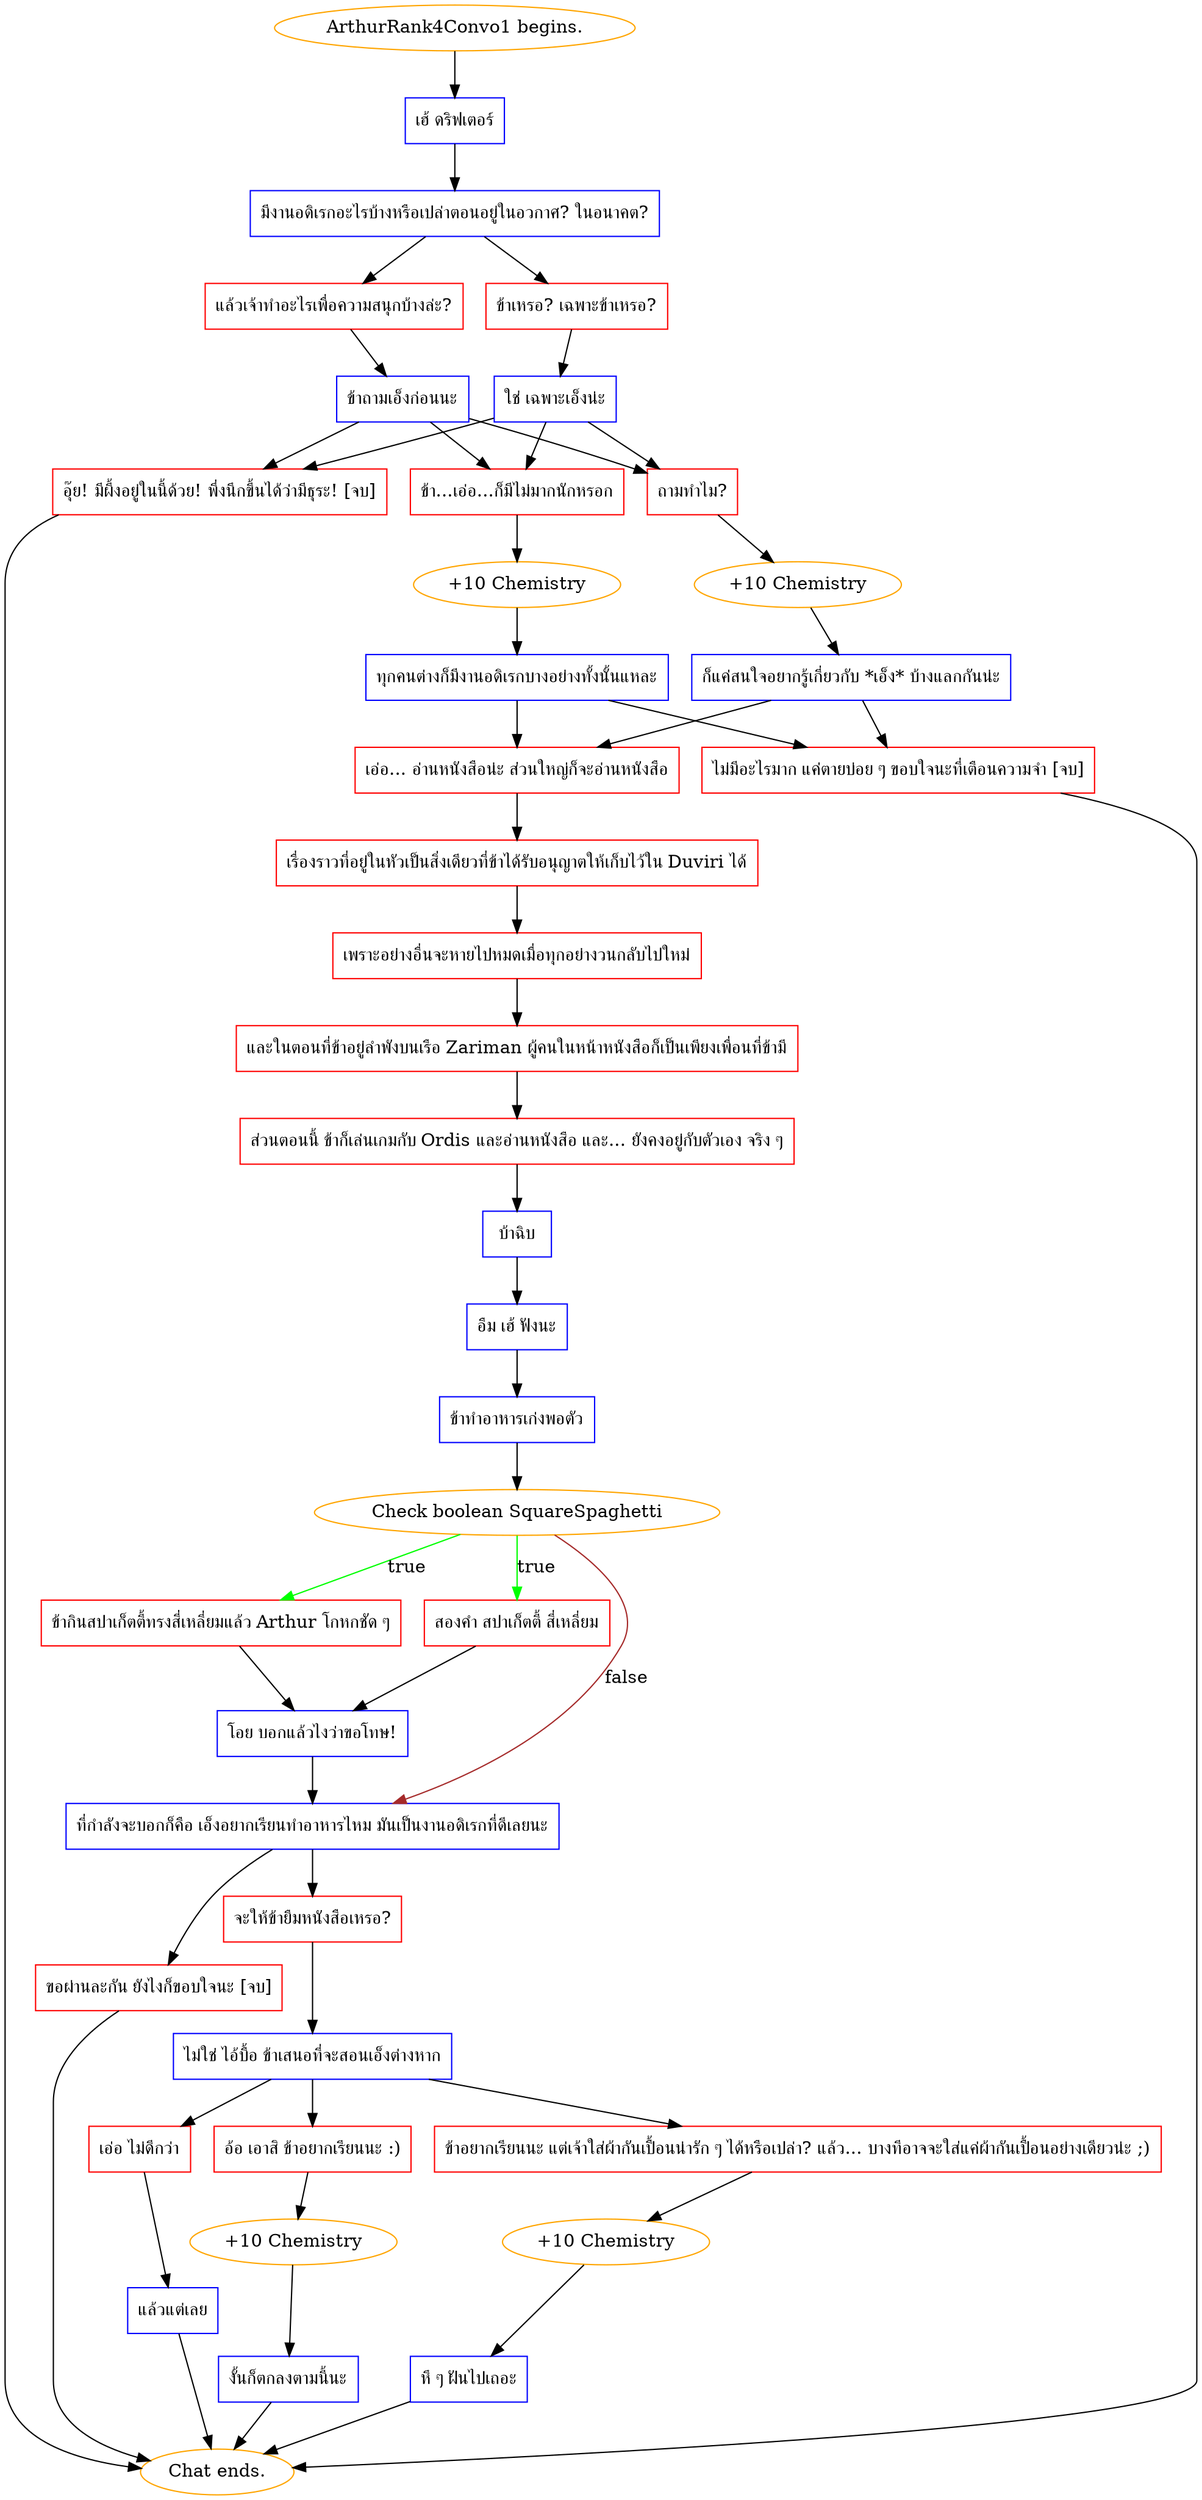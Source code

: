 digraph {
	"ArthurRank4Convo1 begins." [color=orange];
		"ArthurRank4Convo1 begins." -> j2248276952;
	j2248276952 [label="เฮ้ ดริฟเตอร์",shape=box,color=blue];
		j2248276952 -> j989100423;
	j989100423 [label="มีงานอดิเรกอะไรบ้างหรือเปล่าตอนอยู่ในอวกาศ? ในอนาคต?",shape=box,color=blue];
		j989100423 -> j906201364;
		j989100423 -> j2629256850;
	j906201364 [label="แล้วเจ้าทำอะไรเพื่อความสนุกบ้างล่ะ?",shape=box,color=red];
		j906201364 -> j2856789692;
	j2629256850 [label="ข้าเหรอ? เฉพาะข้าเหรอ?",shape=box,color=red];
		j2629256850 -> j1635733593;
	j2856789692 [label="ข้าถามเอ็งก่อนนะ",shape=box,color=blue];
		j2856789692 -> j3421189264;
		j2856789692 -> j3283752046;
		j2856789692 -> j359358867;
	j1635733593 [label="ใช่ เฉพาะเอ็งน่ะ",shape=box,color=blue];
		j1635733593 -> j3421189264;
		j1635733593 -> j3283752046;
		j1635733593 -> j359358867;
	j3421189264 [label="ข้า...เอ่อ...ก็มีไม่มากนักหรอก",shape=box,color=red];
		j3421189264 -> j1488252354;
	j3283752046 [label="ถามทำไม?",shape=box,color=red];
		j3283752046 -> j3176257047;
	j359358867 [label="อุ๊ย! มีผึ้งอยู่ในนี้ด้วย! พึ่งนึกขึ้นได้ว่ามีธุระ! [จบ]",shape=box,color=red];
		j359358867 -> "Chat ends.";
	j1488252354 [label="+10 Chemistry",color=orange];
		j1488252354 -> j3941308244;
	j3176257047 [label="+10 Chemistry",color=orange];
		j3176257047 -> j1357882383;
	"Chat ends." [color=orange];
	j3941308244 [label="ทุกคนต่างก็มีงานอดิเรกบางอย่างทั้งนั้นแหละ",shape=box,color=blue];
		j3941308244 -> j3617426726;
		j3941308244 -> j2884048923;
	j1357882383 [label="ก็แค่สนใจอยากรู้เกี่ยวกับ *เอ็ง* บ้างแลกกันน่ะ",shape=box,color=blue];
		j1357882383 -> j3617426726;
		j1357882383 -> j2884048923;
	j3617426726 [label="ไม่มีอะไรมาก แค่ตายบ่อย ๆ ขอบใจนะที่เตือนความจำ [จบ]",shape=box,color=red];
		j3617426726 -> "Chat ends.";
	j2884048923 [label="เอ่อ... อ่านหนังสือน่ะ ส่วนใหญ่ก็จะอ่านหนังสือ",shape=box,color=red];
		j2884048923 -> j285542009;
	j285542009 [label="เรื่องราวที่อยู่ในหัวเป็นสิ่งเดียวที่ข้าได้รับอนุญาตให้เก็บไว้ใน Duviri ได้",shape=box,color=red];
		j285542009 -> j3344288424;
	j3344288424 [label="เพราะอย่างอื่นจะหายไปหมดเมื่อทุกอย่างวนกลับไปใหม่",shape=box,color=red];
		j3344288424 -> j1693490128;
	j1693490128 [label="และในตอนที่ข้าอยู่ลำพังบนเรือ Zariman ผู้คนในหน้าหนังสือก็เป็นเพียงเพื่อนที่ข้ามี",shape=box,color=red];
		j1693490128 -> j2882204117;
	j2882204117 [label="ส่วนตอนนี้ ข้าก็เล่นเกมกับ Ordis และอ่านหนังสือ และ... ยังคงอยู่กับตัวเอง จริง ๆ",shape=box,color=red];
		j2882204117 -> j3036149916;
	j3036149916 [label="บ้าฉิบ",shape=box,color=blue];
		j3036149916 -> j2065094422;
	j2065094422 [label="อืม เฮ้ ฟังนะ",shape=box,color=blue];
		j2065094422 -> j931753391;
	j931753391 [label="ข้าทำอาหารเก่งพอตัว",shape=box,color=blue];
		j931753391 -> j1731381790;
	j1731381790 [label="Check boolean SquareSpaghetti",color=orange];
		j1731381790 -> j1444421610 [label=true,color=green];
		j1731381790 -> j4184406402 [label=true,color=green];
		j1731381790 -> j3082639144 [label=false,color=brown];
	j1444421610 [label="สองคำ สปาเก็ตตี้ สี่เหลี่ยม",shape=box,color=red];
		j1444421610 -> j614974407;
	j4184406402 [label="ข้ากินสปาเก็ตตี้ทรงสี่เหลี่ยมแล้ว Arthur โกหกชัด ๆ",shape=box,color=red];
		j4184406402 -> j614974407;
	j3082639144 [label="ที่กำลังจะบอกก็คือ เอ็งอยากเรียนทำอาหารไหม มันเป็นงานอดิเรกที่ดีเลยนะ",shape=box,color=blue];
		j3082639144 -> j2763731158;
		j3082639144 -> j2748984669;
	j614974407 [label="โอย บอกแล้วไงว่าขอโทษ!",shape=box,color=blue];
		j614974407 -> j3082639144;
	j2763731158 [label="จะให้ข้ายืมหนังสือเหรอ?",shape=box,color=red];
		j2763731158 -> j1029239658;
	j2748984669 [label="ขอผ่านละกัน ยังไงก็ขอบใจนะ [จบ]",shape=box,color=red];
		j2748984669 -> "Chat ends.";
	j1029239658 [label="ไม่ใช่ ไอ้บื้อ ข้าเสนอที่จะสอนเอ็งต่างหาก",shape=box,color=blue];
		j1029239658 -> j858642440;
		j1029239658 -> j303108326;
		j1029239658 -> j1562393750;
	j858642440 [label="อ้อ เอาสิ ข้าอยากเรียนนะ :)",shape=box,color=red];
		j858642440 -> j3665649228;
	j303108326 [label="เอ่อ ไม่ดีกว่า",shape=box,color=red];
		j303108326 -> j1139125027;
	j1562393750 [label="ข้าอยากเรียนนะ แต่เจ้าใส่ผ้ากันเปื้อนน่ารัก ๆ ได้หรือเปล่า? แล้ว... บางทีอาจจะใส่แค่ผ้ากันเปื้อนอย่างเดียวน่ะ ;)",shape=box,color=red];
		j1562393750 -> j2763090013;
	j3665649228 [label="+10 Chemistry",color=orange];
		j3665649228 -> j2448535658;
	j1139125027 [label="แล้วแต่เลย",shape=box,color=blue];
		j1139125027 -> "Chat ends.";
	j2763090013 [label="+10 Chemistry",color=orange];
		j2763090013 -> j133582233;
	j2448535658 [label="งั้นก็ตกลงตามนี้นะ",shape=box,color=blue];
		j2448535658 -> "Chat ends.";
	j133582233 [label="หึ ๆ ฝันไปเถอะ",shape=box,color=blue];
		j133582233 -> "Chat ends.";
}